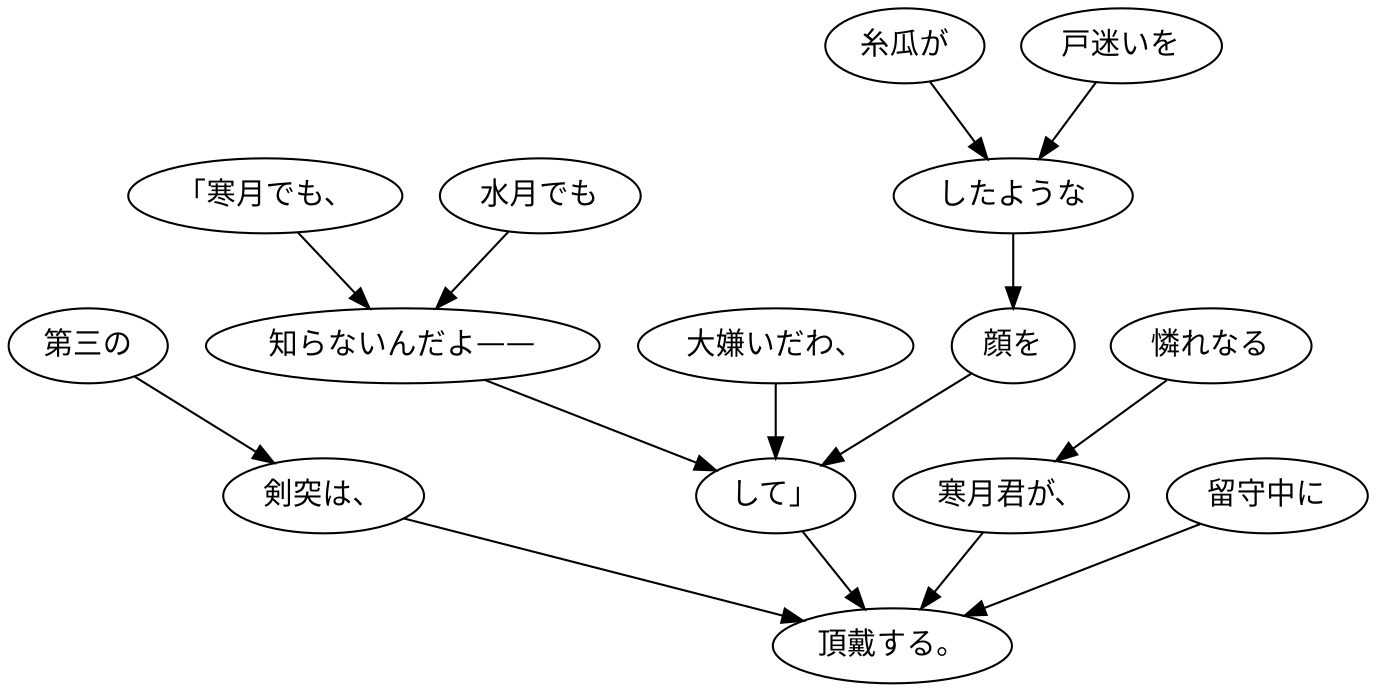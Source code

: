 digraph graph1909 {
	node0 [label="「寒月でも、"];
	node1 [label="水月でも"];
	node2 [label="知らないんだよ——"];
	node3 [label="大嫌いだわ、"];
	node4 [label="糸瓜が"];
	node5 [label="戸迷いを"];
	node6 [label="したような"];
	node7 [label="顔を"];
	node8 [label="して」"];
	node9 [label="第三の"];
	node10 [label="剣突は、"];
	node11 [label="憐れなる"];
	node12 [label="寒月君が、"];
	node13 [label="留守中に"];
	node14 [label="頂戴する。"];
	node0 -> node2;
	node1 -> node2;
	node2 -> node8;
	node3 -> node8;
	node4 -> node6;
	node5 -> node6;
	node6 -> node7;
	node7 -> node8;
	node8 -> node14;
	node9 -> node10;
	node10 -> node14;
	node11 -> node12;
	node12 -> node14;
	node13 -> node14;
}
